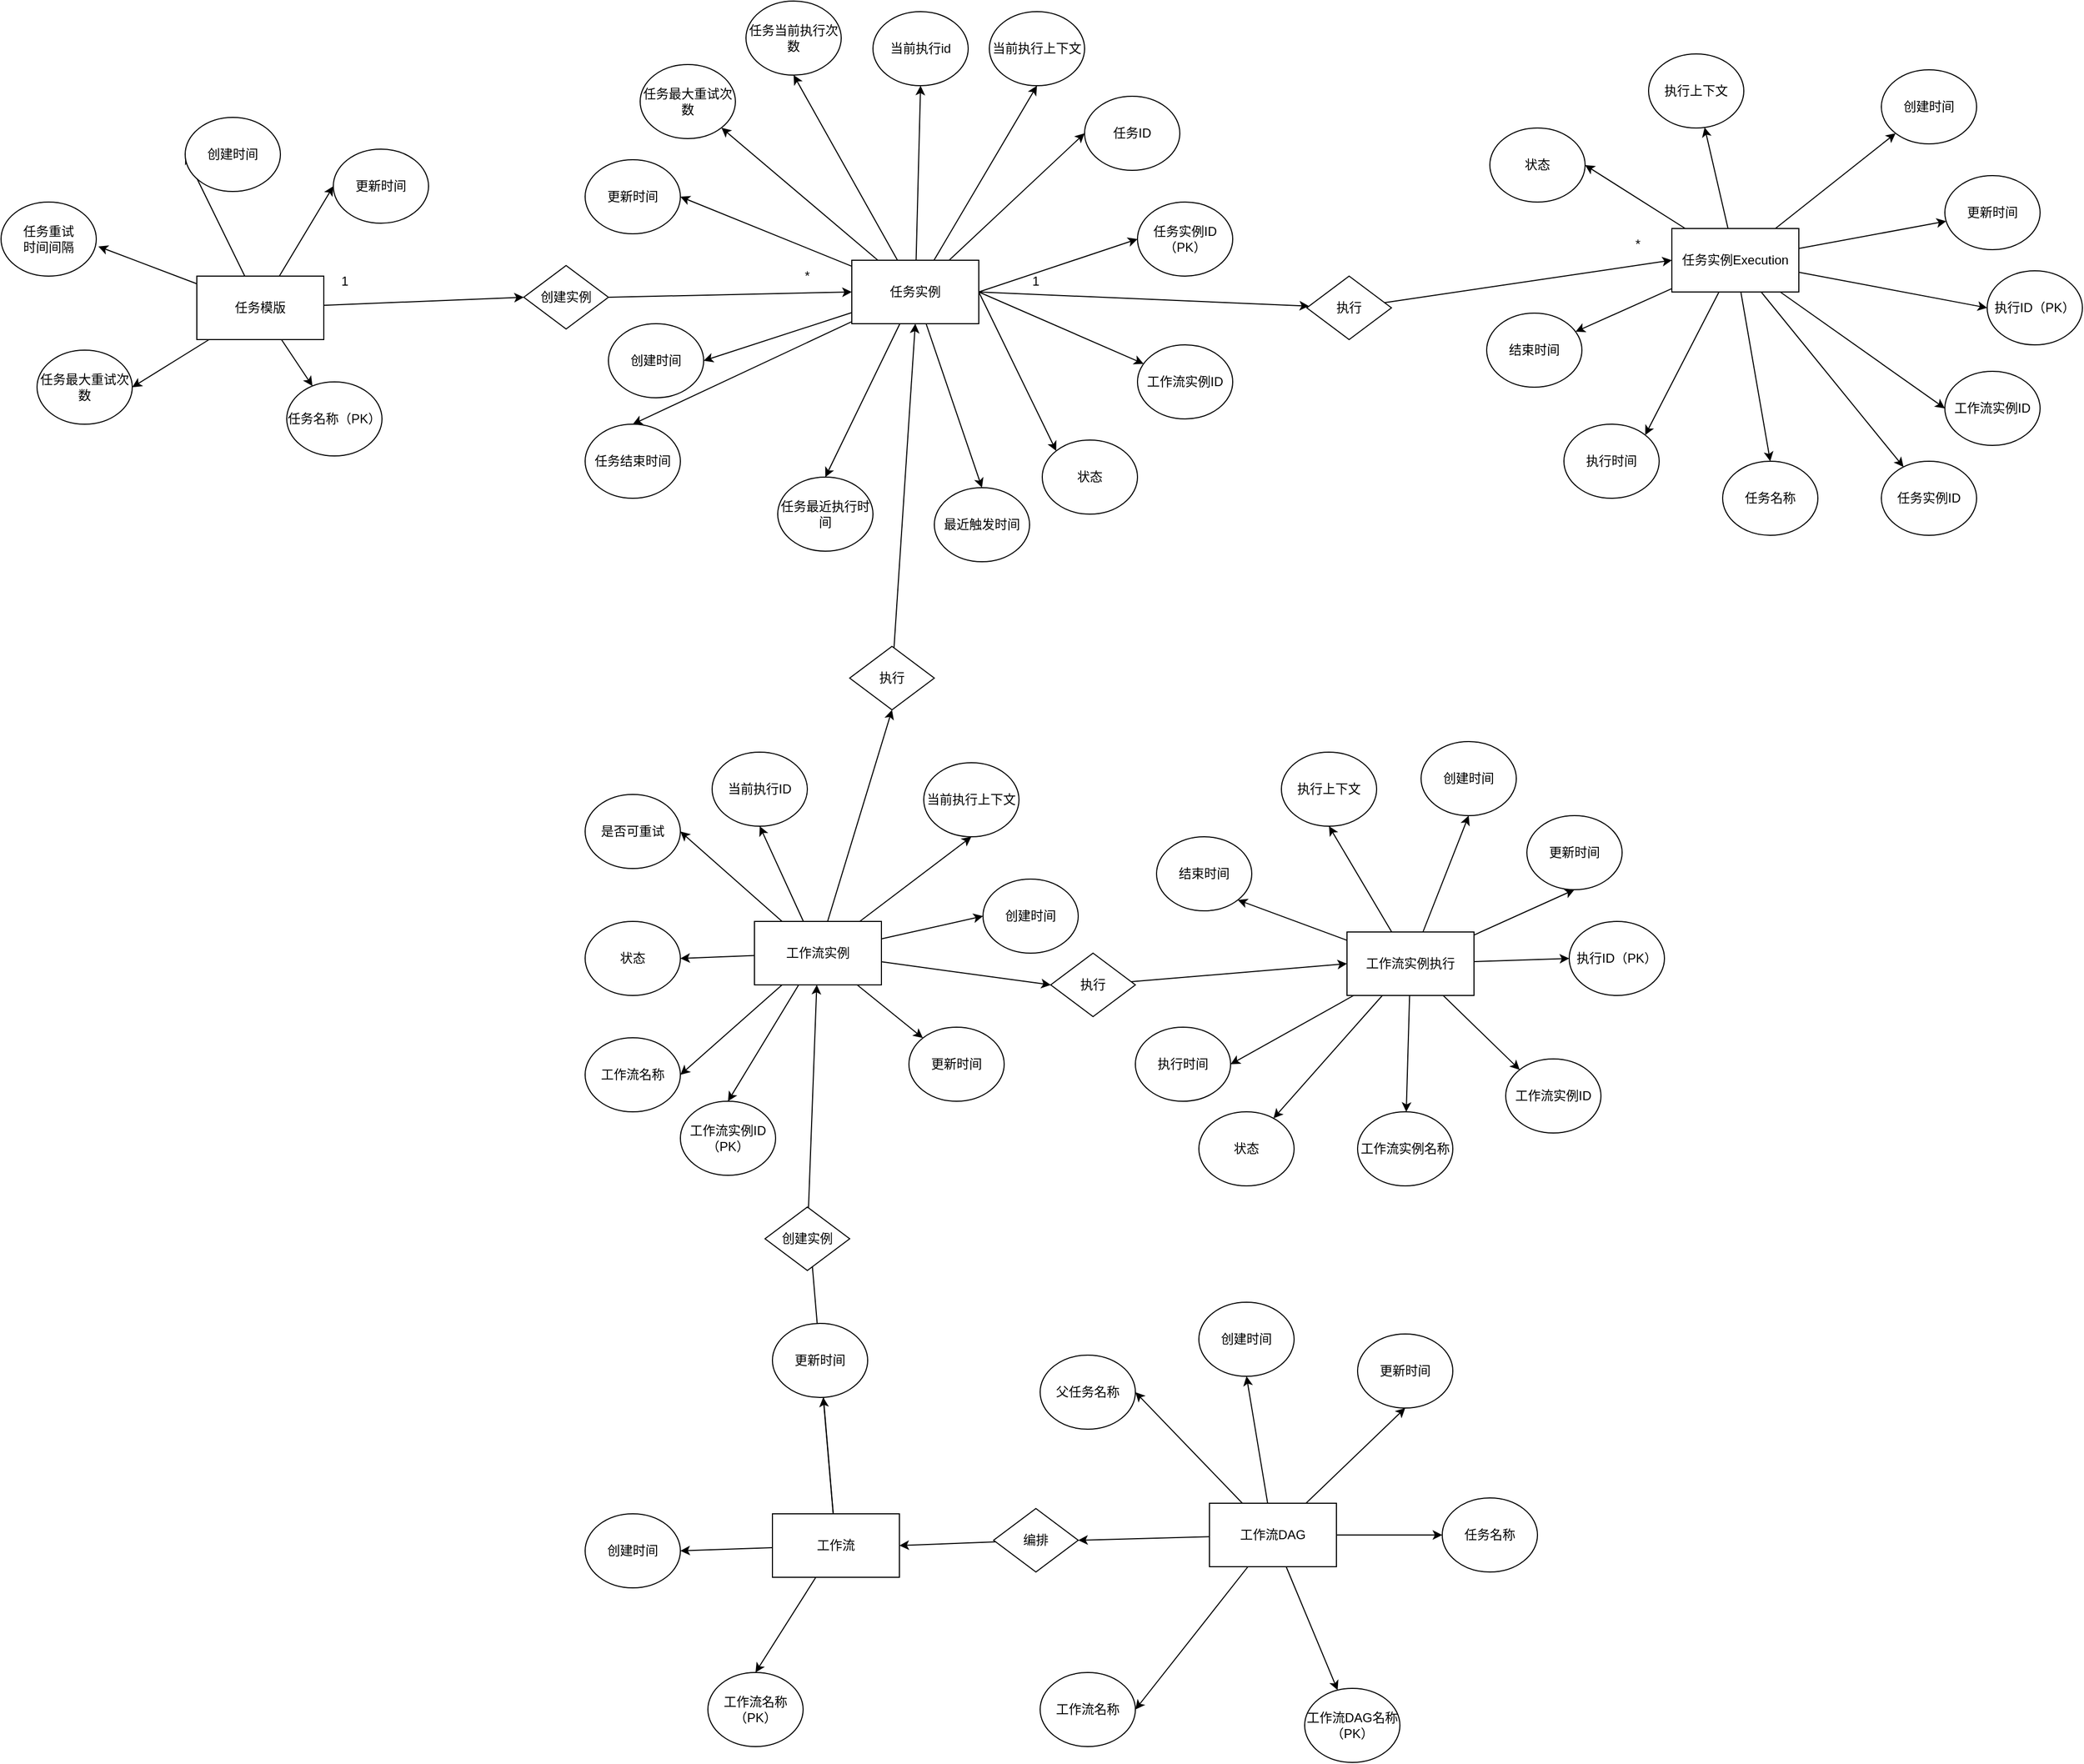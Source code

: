 <mxfile version="22.1.18" type="github">
  <diagram name="第 1 页" id="u92MrwEAKFm2taZTLTK-">
    <mxGraphModel dx="2232" dy="1882" grid="1" gridSize="10" guides="1" tooltips="1" connect="1" arrows="1" fold="1" page="1" pageScale="1" pageWidth="827" pageHeight="1169" math="0" shadow="0">
      <root>
        <mxCell id="0" />
        <mxCell id="1" parent="0" />
        <mxCell id="BF8SNdvl5e7O7KOmZN9e-4" style="rounded=0;orthogonalLoop=1;jettySize=auto;html=1;entryX=0;entryY=0.5;entryDx=0;entryDy=0;exitX=1;exitY=0.5;exitDx=0;exitDy=0;" parent="1" source="BF8SNdvl5e7O7KOmZN9e-8" target="BF8SNdvl5e7O7KOmZN9e-5" edge="1">
          <mxGeometry relative="1" as="geometry">
            <mxPoint x="350" y="170" as="targetPoint" />
            <mxPoint x="260" y="170" as="sourcePoint" />
          </mxGeometry>
        </mxCell>
        <mxCell id="BF8SNdvl5e7O7KOmZN9e-7" style="rounded=0;orthogonalLoop=1;jettySize=auto;html=1;entryX=0;entryY=0;entryDx=0;entryDy=0;exitX=1;exitY=0.5;exitDx=0;exitDy=0;" parent="1" source="BF8SNdvl5e7O7KOmZN9e-8" target="BF8SNdvl5e7O7KOmZN9e-6" edge="1">
          <mxGeometry relative="1" as="geometry">
            <mxPoint x="260" y="170" as="sourcePoint" />
          </mxGeometry>
        </mxCell>
        <mxCell id="BF8SNdvl5e7O7KOmZN9e-5" value="任务实例ID（PK）" style="ellipse;whiteSpace=wrap;html=1;" parent="1" vertex="1">
          <mxGeometry x="390" y="80" width="90" height="70" as="geometry" />
        </mxCell>
        <mxCell id="BF8SNdvl5e7O7KOmZN9e-6" value="状态" style="ellipse;whiteSpace=wrap;html=1;" parent="1" vertex="1">
          <mxGeometry x="300" y="305" width="90" height="70" as="geometry" />
        </mxCell>
        <mxCell id="BF8SNdvl5e7O7KOmZN9e-10" style="rounded=0;orthogonalLoop=1;jettySize=auto;html=1;entryX=0.5;entryY=0;entryDx=0;entryDy=0;" parent="1" source="BF8SNdvl5e7O7KOmZN9e-8" target="BF8SNdvl5e7O7KOmZN9e-9" edge="1">
          <mxGeometry relative="1" as="geometry" />
        </mxCell>
        <mxCell id="BF8SNdvl5e7O7KOmZN9e-12" style="rounded=0;orthogonalLoop=1;jettySize=auto;html=1;entryX=0.5;entryY=0;entryDx=0;entryDy=0;" parent="1" source="BF8SNdvl5e7O7KOmZN9e-8" target="BF8SNdvl5e7O7KOmZN9e-11" edge="1">
          <mxGeometry relative="1" as="geometry" />
        </mxCell>
        <mxCell id="BF8SNdvl5e7O7KOmZN9e-19" style="rounded=0;orthogonalLoop=1;jettySize=auto;html=1;entryX=1;entryY=0.5;entryDx=0;entryDy=0;" parent="1" source="BF8SNdvl5e7O7KOmZN9e-8" target="BF8SNdvl5e7O7KOmZN9e-13" edge="1">
          <mxGeometry relative="1" as="geometry" />
        </mxCell>
        <mxCell id="BF8SNdvl5e7O7KOmZN9e-20" style="rounded=0;orthogonalLoop=1;jettySize=auto;html=1;entryX=1;entryY=0.5;entryDx=0;entryDy=0;" parent="1" source="BF8SNdvl5e7O7KOmZN9e-8" target="BF8SNdvl5e7O7KOmZN9e-14" edge="1">
          <mxGeometry relative="1" as="geometry" />
        </mxCell>
        <mxCell id="BF8SNdvl5e7O7KOmZN9e-48" style="rounded=0;orthogonalLoop=1;jettySize=auto;html=1;entryX=0;entryY=0.5;entryDx=0;entryDy=0;" parent="1" source="BF8SNdvl5e7O7KOmZN9e-8" target="BF8SNdvl5e7O7KOmZN9e-47" edge="1">
          <mxGeometry relative="1" as="geometry" />
        </mxCell>
        <mxCell id="BF8SNdvl5e7O7KOmZN9e-64" style="rounded=0;orthogonalLoop=1;jettySize=auto;html=1;exitX=1;exitY=0.5;exitDx=0;exitDy=0;" parent="1" source="BF8SNdvl5e7O7KOmZN9e-8" target="BF8SNdvl5e7O7KOmZN9e-63" edge="1">
          <mxGeometry relative="1" as="geometry" />
        </mxCell>
        <mxCell id="BF8SNdvl5e7O7KOmZN9e-78" style="rounded=0;orthogonalLoop=1;jettySize=auto;html=1;entryX=0.5;entryY=1;entryDx=0;entryDy=0;" edge="1" parent="1" source="BF8SNdvl5e7O7KOmZN9e-8" target="BF8SNdvl5e7O7KOmZN9e-76">
          <mxGeometry relative="1" as="geometry" />
        </mxCell>
        <mxCell id="BF8SNdvl5e7O7KOmZN9e-83" style="rounded=0;orthogonalLoop=1;jettySize=auto;html=1;entryX=1;entryY=1;entryDx=0;entryDy=0;" edge="1" parent="1" source="BF8SNdvl5e7O7KOmZN9e-8" target="BF8SNdvl5e7O7KOmZN9e-80">
          <mxGeometry relative="1" as="geometry" />
        </mxCell>
        <mxCell id="8EcwPYy6TK1mYzknZgef-4" style="rounded=0;orthogonalLoop=1;jettySize=auto;html=1;exitX=1;exitY=0.5;exitDx=0;exitDy=0;" edge="1" parent="1" source="BF8SNdvl5e7O7KOmZN9e-8" target="8EcwPYy6TK1mYzknZgef-3">
          <mxGeometry relative="1" as="geometry" />
        </mxCell>
        <mxCell id="8EcwPYy6TK1mYzknZgef-9" style="rounded=0;orthogonalLoop=1;jettySize=auto;html=1;entryX=0.5;entryY=1;entryDx=0;entryDy=0;" edge="1" parent="1" source="BF8SNdvl5e7O7KOmZN9e-8" target="8EcwPYy6TK1mYzknZgef-7">
          <mxGeometry relative="1" as="geometry" />
        </mxCell>
        <mxCell id="8EcwPYy6TK1mYzknZgef-10" style="rounded=0;orthogonalLoop=1;jettySize=auto;html=1;entryX=0.5;entryY=1;entryDx=0;entryDy=0;" edge="1" parent="1" source="BF8SNdvl5e7O7KOmZN9e-8" target="8EcwPYy6TK1mYzknZgef-8">
          <mxGeometry relative="1" as="geometry" />
        </mxCell>
        <mxCell id="8EcwPYy6TK1mYzknZgef-13" style="rounded=0;orthogonalLoop=1;jettySize=auto;html=1;entryX=0.5;entryY=0;entryDx=0;entryDy=0;" edge="1" parent="1" source="BF8SNdvl5e7O7KOmZN9e-8" target="8EcwPYy6TK1mYzknZgef-12">
          <mxGeometry relative="1" as="geometry" />
        </mxCell>
        <mxCell id="BF8SNdvl5e7O7KOmZN9e-8" value="任务实例" style="rounded=0;whiteSpace=wrap;html=1;" parent="1" vertex="1">
          <mxGeometry x="120" y="135" width="120" height="60" as="geometry" />
        </mxCell>
        <mxCell id="BF8SNdvl5e7O7KOmZN9e-9" value="最近触发时间" style="ellipse;whiteSpace=wrap;html=1;" parent="1" vertex="1">
          <mxGeometry x="198" y="350" width="90" height="70" as="geometry" />
        </mxCell>
        <mxCell id="BF8SNdvl5e7O7KOmZN9e-11" value="任务结束时间" style="ellipse;whiteSpace=wrap;html=1;" parent="1" vertex="1">
          <mxGeometry x="-132" y="290" width="90" height="70" as="geometry" />
        </mxCell>
        <mxCell id="BF8SNdvl5e7O7KOmZN9e-13" value="创建时间" style="ellipse;whiteSpace=wrap;html=1;" parent="1" vertex="1">
          <mxGeometry x="-110" y="195" width="90" height="70" as="geometry" />
        </mxCell>
        <mxCell id="BF8SNdvl5e7O7KOmZN9e-14" value="更新时间" style="ellipse;whiteSpace=wrap;html=1;" parent="1" vertex="1">
          <mxGeometry x="-132" y="40" width="90" height="70" as="geometry" />
        </mxCell>
        <mxCell id="BF8SNdvl5e7O7KOmZN9e-35" style="rounded=0;orthogonalLoop=1;jettySize=auto;html=1;" parent="1" source="BF8SNdvl5e7O7KOmZN9e-25" target="BF8SNdvl5e7O7KOmZN9e-28" edge="1">
          <mxGeometry relative="1" as="geometry" />
        </mxCell>
        <mxCell id="BF8SNdvl5e7O7KOmZN9e-36" style="rounded=0;orthogonalLoop=1;jettySize=auto;html=1;entryX=0;entryY=0.5;entryDx=0;entryDy=0;" parent="1" source="BF8SNdvl5e7O7KOmZN9e-25" target="BF8SNdvl5e7O7KOmZN9e-27" edge="1">
          <mxGeometry relative="1" as="geometry" />
        </mxCell>
        <mxCell id="BF8SNdvl5e7O7KOmZN9e-37" style="rounded=0;orthogonalLoop=1;jettySize=auto;html=1;entryX=0;entryY=0.5;entryDx=0;entryDy=0;" parent="1" source="BF8SNdvl5e7O7KOmZN9e-25" target="BF8SNdvl5e7O7KOmZN9e-26" edge="1">
          <mxGeometry relative="1" as="geometry" />
        </mxCell>
        <mxCell id="BF8SNdvl5e7O7KOmZN9e-61" style="rounded=0;orthogonalLoop=1;jettySize=auto;html=1;entryX=0;entryY=0.5;entryDx=0;entryDy=0;" parent="1" source="BF8SNdvl5e7O7KOmZN9e-25" target="BF8SNdvl5e7O7KOmZN9e-60" edge="1">
          <mxGeometry relative="1" as="geometry" />
        </mxCell>
        <mxCell id="BF8SNdvl5e7O7KOmZN9e-79" style="rounded=0;orthogonalLoop=1;jettySize=auto;html=1;entryX=1;entryY=0.5;entryDx=0;entryDy=0;" edge="1" parent="1" source="BF8SNdvl5e7O7KOmZN9e-25" target="BF8SNdvl5e7O7KOmZN9e-74">
          <mxGeometry relative="1" as="geometry" />
        </mxCell>
        <mxCell id="BF8SNdvl5e7O7KOmZN9e-25" value="任务模版" style="rounded=0;whiteSpace=wrap;html=1;" parent="1" vertex="1">
          <mxGeometry x="-499" y="150" width="120" height="60" as="geometry" />
        </mxCell>
        <mxCell id="BF8SNdvl5e7O7KOmZN9e-26" value="创建时间" style="ellipse;whiteSpace=wrap;html=1;" parent="1" vertex="1">
          <mxGeometry x="-510" width="90" height="70" as="geometry" />
        </mxCell>
        <mxCell id="BF8SNdvl5e7O7KOmZN9e-27" value="更新时间" style="ellipse;whiteSpace=wrap;html=1;" parent="1" vertex="1">
          <mxGeometry x="-370" y="30" width="90" height="70" as="geometry" />
        </mxCell>
        <mxCell id="BF8SNdvl5e7O7KOmZN9e-28" value="任务名称（PK）" style="ellipse;whiteSpace=wrap;html=1;" parent="1" vertex="1">
          <mxGeometry x="-414" y="250" width="90" height="70" as="geometry" />
        </mxCell>
        <mxCell id="BF8SNdvl5e7O7KOmZN9e-30" value="任务重试&lt;br&gt;时间间隔" style="ellipse;whiteSpace=wrap;html=1;" parent="1" vertex="1">
          <mxGeometry x="-684" y="80" width="90" height="70" as="geometry" />
        </mxCell>
        <mxCell id="BF8SNdvl5e7O7KOmZN9e-33" style="rounded=0;orthogonalLoop=1;jettySize=auto;html=1;entryX=1.022;entryY=0.6;entryDx=0;entryDy=0;entryPerimeter=0;" parent="1" source="BF8SNdvl5e7O7KOmZN9e-25" target="BF8SNdvl5e7O7KOmZN9e-30" edge="1">
          <mxGeometry relative="1" as="geometry" />
        </mxCell>
        <mxCell id="BF8SNdvl5e7O7KOmZN9e-47" value="任务ID" style="ellipse;whiteSpace=wrap;html=1;" parent="1" vertex="1">
          <mxGeometry x="340" y="-20" width="90" height="70" as="geometry" />
        </mxCell>
        <mxCell id="BF8SNdvl5e7O7KOmZN9e-62" style="rounded=0;orthogonalLoop=1;jettySize=auto;html=1;entryX=0;entryY=0.5;entryDx=0;entryDy=0;exitX=1;exitY=0.5;exitDx=0;exitDy=0;" parent="1" source="BF8SNdvl5e7O7KOmZN9e-60" target="BF8SNdvl5e7O7KOmZN9e-8" edge="1">
          <mxGeometry relative="1" as="geometry" />
        </mxCell>
        <mxCell id="BF8SNdvl5e7O7KOmZN9e-60" value="创建实例" style="rhombus;whiteSpace=wrap;html=1;" parent="1" vertex="1">
          <mxGeometry x="-190" y="140" width="80" height="60" as="geometry" />
        </mxCell>
        <mxCell id="BF8SNdvl5e7O7KOmZN9e-63" value="执行" style="rhombus;whiteSpace=wrap;html=1;" parent="1" vertex="1">
          <mxGeometry x="550" y="150" width="80" height="60" as="geometry" />
        </mxCell>
        <mxCell id="BF8SNdvl5e7O7KOmZN9e-74" value="任务最大重试次数" style="ellipse;whiteSpace=wrap;html=1;" vertex="1" parent="1">
          <mxGeometry x="-650" y="220" width="90" height="70" as="geometry" />
        </mxCell>
        <mxCell id="BF8SNdvl5e7O7KOmZN9e-76" value="任务当前执行次数" style="ellipse;whiteSpace=wrap;html=1;" vertex="1" parent="1">
          <mxGeometry x="20" y="-110" width="90" height="70" as="geometry" />
        </mxCell>
        <mxCell id="BF8SNdvl5e7O7KOmZN9e-80" value="任务最大重试次数" style="ellipse;whiteSpace=wrap;html=1;" vertex="1" parent="1">
          <mxGeometry x="-80" y="-50" width="90" height="70" as="geometry" />
        </mxCell>
        <mxCell id="8EcwPYy6TK1mYzknZgef-3" value="工作流实例ID" style="ellipse;whiteSpace=wrap;html=1;" vertex="1" parent="1">
          <mxGeometry x="390" y="215" width="90" height="70" as="geometry" />
        </mxCell>
        <mxCell id="8EcwPYy6TK1mYzknZgef-7" value="当前执行id" style="ellipse;whiteSpace=wrap;html=1;" vertex="1" parent="1">
          <mxGeometry x="140" y="-100" width="90" height="70" as="geometry" />
        </mxCell>
        <mxCell id="8EcwPYy6TK1mYzknZgef-8" value="当前执行上下文" style="ellipse;whiteSpace=wrap;html=1;" vertex="1" parent="1">
          <mxGeometry x="250" y="-100" width="90" height="70" as="geometry" />
        </mxCell>
        <mxCell id="8EcwPYy6TK1mYzknZgef-12" value="任务最近执行时间" style="ellipse;whiteSpace=wrap;html=1;" vertex="1" parent="1">
          <mxGeometry x="50" y="340" width="90" height="70" as="geometry" />
        </mxCell>
        <mxCell id="8EcwPYy6TK1mYzknZgef-14" value="" style="group" vertex="1" connectable="0" parent="1">
          <mxGeometry x="720" y="-60" width="563" height="455" as="geometry" />
        </mxCell>
        <mxCell id="BF8SNdvl5e7O7KOmZN9e-72" value="执行时间" style="ellipse;whiteSpace=wrap;html=1;" vertex="1" parent="8EcwPYy6TK1mYzknZgef-14">
          <mxGeometry x="73" y="350" width="90" height="70" as="geometry" />
        </mxCell>
        <mxCell id="BF8SNdvl5e7O7KOmZN9e-38" value="任务实例Execution" style="rounded=0;whiteSpace=wrap;html=1;container=0;" parent="8EcwPYy6TK1mYzknZgef-14" vertex="1">
          <mxGeometry x="175" y="165" width="120" height="60" as="geometry" />
        </mxCell>
        <mxCell id="BF8SNdvl5e7O7KOmZN9e-40" value="创建时间" style="ellipse;whiteSpace=wrap;html=1;container=0;" parent="8EcwPYy6TK1mYzknZgef-14" vertex="1">
          <mxGeometry x="373" y="15" width="90" height="70" as="geometry" />
        </mxCell>
        <mxCell id="BF8SNdvl5e7O7KOmZN9e-52" style="rounded=0;orthogonalLoop=1;jettySize=auto;html=1;" parent="8EcwPYy6TK1mYzknZgef-14" source="BF8SNdvl5e7O7KOmZN9e-38" target="BF8SNdvl5e7O7KOmZN9e-40" edge="1">
          <mxGeometry relative="1" as="geometry" />
        </mxCell>
        <mxCell id="BF8SNdvl5e7O7KOmZN9e-41" value="更新时间" style="ellipse;whiteSpace=wrap;html=1;container=0;" parent="8EcwPYy6TK1mYzknZgef-14" vertex="1">
          <mxGeometry x="433" y="115" width="90" height="70" as="geometry" />
        </mxCell>
        <mxCell id="BF8SNdvl5e7O7KOmZN9e-51" style="rounded=0;orthogonalLoop=1;jettySize=auto;html=1;" parent="8EcwPYy6TK1mYzknZgef-14" source="BF8SNdvl5e7O7KOmZN9e-38" target="BF8SNdvl5e7O7KOmZN9e-41" edge="1">
          <mxGeometry relative="1" as="geometry" />
        </mxCell>
        <mxCell id="BF8SNdvl5e7O7KOmZN9e-42" value="执行ID（PK）" style="ellipse;whiteSpace=wrap;html=1;container=0;" parent="8EcwPYy6TK1mYzknZgef-14" vertex="1">
          <mxGeometry x="473" y="205" width="90" height="70" as="geometry" />
        </mxCell>
        <mxCell id="BF8SNdvl5e7O7KOmZN9e-59" style="rounded=0;orthogonalLoop=1;jettySize=auto;html=1;entryX=0;entryY=0.5;entryDx=0;entryDy=0;" parent="8EcwPYy6TK1mYzknZgef-14" source="BF8SNdvl5e7O7KOmZN9e-38" target="BF8SNdvl5e7O7KOmZN9e-42" edge="1">
          <mxGeometry relative="1" as="geometry" />
        </mxCell>
        <mxCell id="BF8SNdvl5e7O7KOmZN9e-44" value="结束时间" style="ellipse;whiteSpace=wrap;html=1;container=0;" parent="8EcwPYy6TK1mYzknZgef-14" vertex="1">
          <mxGeometry y="245" width="90" height="70" as="geometry" />
        </mxCell>
        <mxCell id="BF8SNdvl5e7O7KOmZN9e-57" style="rounded=0;orthogonalLoop=1;jettySize=auto;html=1;" parent="8EcwPYy6TK1mYzknZgef-14" source="BF8SNdvl5e7O7KOmZN9e-38" target="BF8SNdvl5e7O7KOmZN9e-44" edge="1">
          <mxGeometry relative="1" as="geometry" />
        </mxCell>
        <mxCell id="BF8SNdvl5e7O7KOmZN9e-45" value="状态" style="ellipse;whiteSpace=wrap;html=1;container=0;" parent="8EcwPYy6TK1mYzknZgef-14" vertex="1">
          <mxGeometry x="3" y="70" width="90" height="70" as="geometry" />
        </mxCell>
        <mxCell id="BF8SNdvl5e7O7KOmZN9e-56" style="rounded=0;orthogonalLoop=1;jettySize=auto;html=1;entryX=1;entryY=0.5;entryDx=0;entryDy=0;" parent="8EcwPYy6TK1mYzknZgef-14" source="BF8SNdvl5e7O7KOmZN9e-38" target="BF8SNdvl5e7O7KOmZN9e-45" edge="1">
          <mxGeometry relative="1" as="geometry" />
        </mxCell>
        <mxCell id="BF8SNdvl5e7O7KOmZN9e-46" value="执行上下文" style="ellipse;whiteSpace=wrap;html=1;container=0;" parent="8EcwPYy6TK1mYzknZgef-14" vertex="1">
          <mxGeometry x="153" width="90" height="70" as="geometry" />
        </mxCell>
        <mxCell id="BF8SNdvl5e7O7KOmZN9e-55" style="rounded=0;orthogonalLoop=1;jettySize=auto;html=1;" parent="8EcwPYy6TK1mYzknZgef-14" source="BF8SNdvl5e7O7KOmZN9e-38" target="BF8SNdvl5e7O7KOmZN9e-46" edge="1">
          <mxGeometry relative="1" as="geometry" />
        </mxCell>
        <mxCell id="BF8SNdvl5e7O7KOmZN9e-49" value="任务名称" style="ellipse;whiteSpace=wrap;html=1;container=0;" parent="8EcwPYy6TK1mYzknZgef-14" vertex="1">
          <mxGeometry x="223" y="385" width="90" height="70" as="geometry" />
        </mxCell>
        <mxCell id="BF8SNdvl5e7O7KOmZN9e-53" style="rounded=0;orthogonalLoop=1;jettySize=auto;html=1;entryX=0.5;entryY=0;entryDx=0;entryDy=0;" parent="8EcwPYy6TK1mYzknZgef-14" source="BF8SNdvl5e7O7KOmZN9e-38" target="BF8SNdvl5e7O7KOmZN9e-49" edge="1">
          <mxGeometry relative="1" as="geometry" />
        </mxCell>
        <mxCell id="BF8SNdvl5e7O7KOmZN9e-50" value="任务实例ID" style="ellipse;whiteSpace=wrap;html=1;container=0;" parent="8EcwPYy6TK1mYzknZgef-14" vertex="1">
          <mxGeometry x="373" y="385" width="90" height="70" as="geometry" />
        </mxCell>
        <mxCell id="BF8SNdvl5e7O7KOmZN9e-54" style="rounded=0;orthogonalLoop=1;jettySize=auto;html=1;" parent="8EcwPYy6TK1mYzknZgef-14" source="BF8SNdvl5e7O7KOmZN9e-38" target="BF8SNdvl5e7O7KOmZN9e-50" edge="1">
          <mxGeometry relative="1" as="geometry" />
        </mxCell>
        <mxCell id="BF8SNdvl5e7O7KOmZN9e-65" style="rounded=0;orthogonalLoop=1;jettySize=auto;html=1;entryX=0;entryY=0.5;entryDx=0;entryDy=0;" parent="8EcwPYy6TK1mYzknZgef-14" source="BF8SNdvl5e7O7KOmZN9e-63" target="BF8SNdvl5e7O7KOmZN9e-38" edge="1">
          <mxGeometry relative="1" as="geometry" />
        </mxCell>
        <mxCell id="BF8SNdvl5e7O7KOmZN9e-73" style="rounded=0;orthogonalLoop=1;jettySize=auto;html=1;entryX=1;entryY=0;entryDx=0;entryDy=0;" edge="1" parent="8EcwPYy6TK1mYzknZgef-14" source="BF8SNdvl5e7O7KOmZN9e-38" target="BF8SNdvl5e7O7KOmZN9e-72">
          <mxGeometry relative="1" as="geometry" />
        </mxCell>
        <mxCell id="8EcwPYy6TK1mYzknZgef-5" value="工作流实例ID" style="ellipse;whiteSpace=wrap;html=1;" vertex="1" parent="8EcwPYy6TK1mYzknZgef-14">
          <mxGeometry x="433" y="300" width="90" height="70" as="geometry" />
        </mxCell>
        <mxCell id="8EcwPYy6TK1mYzknZgef-6" style="rounded=0;orthogonalLoop=1;jettySize=auto;html=1;entryX=0;entryY=0.5;entryDx=0;entryDy=0;" edge="1" parent="8EcwPYy6TK1mYzknZgef-14" source="BF8SNdvl5e7O7KOmZN9e-38" target="8EcwPYy6TK1mYzknZgef-5">
          <mxGeometry relative="1" as="geometry" />
        </mxCell>
        <mxCell id="8EcwPYy6TK1mYzknZgef-94" value="*" style="text;html=1;strokeColor=none;fillColor=none;align=center;verticalAlign=middle;whiteSpace=wrap;rounded=0;" vertex="1" parent="8EcwPYy6TK1mYzknZgef-14">
          <mxGeometry x="123" y="165" width="40" height="30" as="geometry" />
        </mxCell>
        <mxCell id="8EcwPYy6TK1mYzknZgef-17" style="rounded=0;orthogonalLoop=1;jettySize=auto;html=1;entryX=0.5;entryY=0;entryDx=0;entryDy=0;" edge="1" parent="1" source="8EcwPYy6TK1mYzknZgef-15" target="8EcwPYy6TK1mYzknZgef-16">
          <mxGeometry relative="1" as="geometry" />
        </mxCell>
        <mxCell id="8EcwPYy6TK1mYzknZgef-20" style="rounded=0;orthogonalLoop=1;jettySize=auto;html=1;entryX=1;entryY=0.5;entryDx=0;entryDy=0;" edge="1" parent="1" source="8EcwPYy6TK1mYzknZgef-15" target="8EcwPYy6TK1mYzknZgef-18">
          <mxGeometry relative="1" as="geometry" />
        </mxCell>
        <mxCell id="8EcwPYy6TK1mYzknZgef-21" style="rounded=0;orthogonalLoop=1;jettySize=auto;html=1;" edge="1" parent="1" source="8EcwPYy6TK1mYzknZgef-15" target="8EcwPYy6TK1mYzknZgef-19">
          <mxGeometry relative="1" as="geometry" />
        </mxCell>
        <mxCell id="8EcwPYy6TK1mYzknZgef-57" style="rounded=0;orthogonalLoop=1;jettySize=auto;html=1;entryX=0.5;entryY=0;entryDx=0;entryDy=0;" edge="1" parent="1" source="8EcwPYy6TK1mYzknZgef-15" target="8EcwPYy6TK1mYzknZgef-58">
          <mxGeometry relative="1" as="geometry">
            <mxPoint x="138" y="1530" as="targetPoint" />
          </mxGeometry>
        </mxCell>
        <mxCell id="8EcwPYy6TK1mYzknZgef-15" value="工作流" style="rounded=0;whiteSpace=wrap;html=1;" vertex="1" parent="1">
          <mxGeometry x="45" y="1320" width="120" height="60" as="geometry" />
        </mxCell>
        <mxCell id="8EcwPYy6TK1mYzknZgef-16" value="工作流名称（PK）" style="ellipse;whiteSpace=wrap;html=1;" vertex="1" parent="1">
          <mxGeometry x="-16" y="1470" width="90" height="70" as="geometry" />
        </mxCell>
        <mxCell id="8EcwPYy6TK1mYzknZgef-18" value="创建时间" style="ellipse;whiteSpace=wrap;html=1;" vertex="1" parent="1">
          <mxGeometry x="-132" y="1320" width="90" height="70" as="geometry" />
        </mxCell>
        <mxCell id="8EcwPYy6TK1mYzknZgef-19" value="更新时间" style="ellipse;whiteSpace=wrap;html=1;" vertex="1" parent="1">
          <mxGeometry x="45" y="1140" width="90" height="70" as="geometry" />
        </mxCell>
        <mxCell id="8EcwPYy6TK1mYzknZgef-24" style="rounded=0;orthogonalLoop=1;jettySize=auto;html=1;" edge="1" parent="1" source="8EcwPYy6TK1mYzknZgef-22" target="8EcwPYy6TK1mYzknZgef-23">
          <mxGeometry relative="1" as="geometry" />
        </mxCell>
        <mxCell id="8EcwPYy6TK1mYzknZgef-28" style="rounded=0;orthogonalLoop=1;jettySize=auto;html=1;entryX=1;entryY=0.5;entryDx=0;entryDy=0;" edge="1" parent="1" source="8EcwPYy6TK1mYzknZgef-22" target="8EcwPYy6TK1mYzknZgef-27">
          <mxGeometry relative="1" as="geometry" />
        </mxCell>
        <mxCell id="8EcwPYy6TK1mYzknZgef-30" style="rounded=0;orthogonalLoop=1;jettySize=auto;html=1;entryX=1;entryY=0.5;entryDx=0;entryDy=0;" edge="1" parent="1" source="8EcwPYy6TK1mYzknZgef-22" target="8EcwPYy6TK1mYzknZgef-25">
          <mxGeometry relative="1" as="geometry" />
        </mxCell>
        <mxCell id="8EcwPYy6TK1mYzknZgef-34" style="rounded=0;orthogonalLoop=1;jettySize=auto;html=1;entryX=0.5;entryY=1;entryDx=0;entryDy=0;" edge="1" parent="1" source="8EcwPYy6TK1mYzknZgef-22" target="8EcwPYy6TK1mYzknZgef-32">
          <mxGeometry relative="1" as="geometry" />
        </mxCell>
        <mxCell id="8EcwPYy6TK1mYzknZgef-35" style="rounded=0;orthogonalLoop=1;jettySize=auto;html=1;entryX=0.5;entryY=1;entryDx=0;entryDy=0;" edge="1" parent="1" source="8EcwPYy6TK1mYzknZgef-22" target="8EcwPYy6TK1mYzknZgef-33">
          <mxGeometry relative="1" as="geometry" />
        </mxCell>
        <mxCell id="8EcwPYy6TK1mYzknZgef-36" style="rounded=0;orthogonalLoop=1;jettySize=auto;html=1;" edge="1" parent="1" source="8EcwPYy6TK1mYzknZgef-22" target="8EcwPYy6TK1mYzknZgef-26">
          <mxGeometry relative="1" as="geometry" />
        </mxCell>
        <mxCell id="8EcwPYy6TK1mYzknZgef-37" style="rounded=0;orthogonalLoop=1;jettySize=auto;html=1;entryX=1;entryY=0.5;entryDx=0;entryDy=0;" edge="1" parent="1" source="8EcwPYy6TK1mYzknZgef-22" target="8EcwPYy6TK1mYzknZgef-38">
          <mxGeometry relative="1" as="geometry">
            <mxPoint x="338" y="1340" as="targetPoint" />
          </mxGeometry>
        </mxCell>
        <mxCell id="8EcwPYy6TK1mYzknZgef-22" value="工作流DAG" style="rounded=0;whiteSpace=wrap;html=1;" vertex="1" parent="1">
          <mxGeometry x="458" y="1310" width="120" height="60" as="geometry" />
        </mxCell>
        <mxCell id="8EcwPYy6TK1mYzknZgef-23" value="工作流DAG名称（PK）" style="ellipse;whiteSpace=wrap;html=1;" vertex="1" parent="1">
          <mxGeometry x="548" y="1485" width="90" height="70" as="geometry" />
        </mxCell>
        <mxCell id="8EcwPYy6TK1mYzknZgef-25" value="工作流名称" style="ellipse;whiteSpace=wrap;html=1;" vertex="1" parent="1">
          <mxGeometry x="298" y="1470" width="90" height="70" as="geometry" />
        </mxCell>
        <mxCell id="8EcwPYy6TK1mYzknZgef-26" value="任务名称" style="ellipse;whiteSpace=wrap;html=1;" vertex="1" parent="1">
          <mxGeometry x="678" y="1305" width="90" height="70" as="geometry" />
        </mxCell>
        <mxCell id="8EcwPYy6TK1mYzknZgef-27" value="父任务名称" style="ellipse;whiteSpace=wrap;html=1;" vertex="1" parent="1">
          <mxGeometry x="298" y="1170" width="90" height="70" as="geometry" />
        </mxCell>
        <mxCell id="8EcwPYy6TK1mYzknZgef-32" value="创建时间" style="ellipse;whiteSpace=wrap;html=1;" vertex="1" parent="1">
          <mxGeometry x="448" y="1120" width="90" height="70" as="geometry" />
        </mxCell>
        <mxCell id="8EcwPYy6TK1mYzknZgef-33" value="更新时间" style="ellipse;whiteSpace=wrap;html=1;" vertex="1" parent="1">
          <mxGeometry x="598" y="1150" width="90" height="70" as="geometry" />
        </mxCell>
        <mxCell id="8EcwPYy6TK1mYzknZgef-39" style="rounded=0;orthogonalLoop=1;jettySize=auto;html=1;entryX=1;entryY=0.5;entryDx=0;entryDy=0;" edge="1" parent="1" source="8EcwPYy6TK1mYzknZgef-38" target="8EcwPYy6TK1mYzknZgef-15">
          <mxGeometry relative="1" as="geometry" />
        </mxCell>
        <mxCell id="8EcwPYy6TK1mYzknZgef-38" value="编排" style="rhombus;whiteSpace=wrap;html=1;" vertex="1" parent="1">
          <mxGeometry x="254" y="1315" width="80" height="60" as="geometry" />
        </mxCell>
        <mxCell id="8EcwPYy6TK1mYzknZgef-49" style="rounded=0;orthogonalLoop=1;jettySize=auto;html=1;entryX=0.5;entryY=1;entryDx=0;entryDy=0;" edge="1" parent="1" source="8EcwPYy6TK1mYzknZgef-40" target="8EcwPYy6TK1mYzknZgef-45">
          <mxGeometry relative="1" as="geometry" />
        </mxCell>
        <mxCell id="8EcwPYy6TK1mYzknZgef-50" style="rounded=0;orthogonalLoop=1;jettySize=auto;html=1;entryX=0.5;entryY=1;entryDx=0;entryDy=0;" edge="1" parent="1" source="8EcwPYy6TK1mYzknZgef-40" target="8EcwPYy6TK1mYzknZgef-46">
          <mxGeometry relative="1" as="geometry" />
        </mxCell>
        <mxCell id="8EcwPYy6TK1mYzknZgef-51" style="rounded=0;orthogonalLoop=1;jettySize=auto;html=1;entryX=0;entryY=0.5;entryDx=0;entryDy=0;" edge="1" parent="1" source="8EcwPYy6TK1mYzknZgef-40" target="8EcwPYy6TK1mYzknZgef-47">
          <mxGeometry relative="1" as="geometry" />
        </mxCell>
        <mxCell id="8EcwPYy6TK1mYzknZgef-52" style="rounded=0;orthogonalLoop=1;jettySize=auto;html=1;entryX=0;entryY=0;entryDx=0;entryDy=0;" edge="1" parent="1" source="8EcwPYy6TK1mYzknZgef-40" target="8EcwPYy6TK1mYzknZgef-48">
          <mxGeometry relative="1" as="geometry" />
        </mxCell>
        <mxCell id="8EcwPYy6TK1mYzknZgef-54" style="rounded=0;orthogonalLoop=1;jettySize=auto;html=1;entryX=1;entryY=0.5;entryDx=0;entryDy=0;" edge="1" parent="1" source="8EcwPYy6TK1mYzknZgef-40" target="8EcwPYy6TK1mYzknZgef-42">
          <mxGeometry relative="1" as="geometry" />
        </mxCell>
        <mxCell id="8EcwPYy6TK1mYzknZgef-55" style="rounded=0;orthogonalLoop=1;jettySize=auto;html=1;entryX=1;entryY=0.5;entryDx=0;entryDy=0;" edge="1" parent="1" source="8EcwPYy6TK1mYzknZgef-40" target="8EcwPYy6TK1mYzknZgef-43">
          <mxGeometry relative="1" as="geometry" />
        </mxCell>
        <mxCell id="8EcwPYy6TK1mYzknZgef-56" style="rounded=0;orthogonalLoop=1;jettySize=auto;html=1;entryX=1;entryY=0.5;entryDx=0;entryDy=0;" edge="1" parent="1" source="8EcwPYy6TK1mYzknZgef-40" target="8EcwPYy6TK1mYzknZgef-44">
          <mxGeometry relative="1" as="geometry" />
        </mxCell>
        <mxCell id="8EcwPYy6TK1mYzknZgef-80" style="rounded=0;orthogonalLoop=1;jettySize=auto;html=1;entryX=0;entryY=0.5;entryDx=0;entryDy=0;" edge="1" parent="1" source="8EcwPYy6TK1mYzknZgef-40" target="8EcwPYy6TK1mYzknZgef-81">
          <mxGeometry relative="1" as="geometry">
            <mxPoint x="308" y="820" as="targetPoint" />
          </mxGeometry>
        </mxCell>
        <mxCell id="8EcwPYy6TK1mYzknZgef-84" style="rounded=0;orthogonalLoop=1;jettySize=auto;html=1;entryX=0.5;entryY=0;entryDx=0;entryDy=0;" edge="1" parent="1" source="8EcwPYy6TK1mYzknZgef-40" target="8EcwPYy6TK1mYzknZgef-41">
          <mxGeometry relative="1" as="geometry" />
        </mxCell>
        <mxCell id="8EcwPYy6TK1mYzknZgef-87" style="rounded=0;orthogonalLoop=1;jettySize=auto;html=1;entryX=0.5;entryY=1;entryDx=0;entryDy=0;" edge="1" parent="1" source="8EcwPYy6TK1mYzknZgef-40" target="8EcwPYy6TK1mYzknZgef-86">
          <mxGeometry relative="1" as="geometry" />
        </mxCell>
        <mxCell id="8EcwPYy6TK1mYzknZgef-40" value="工作流实例" style="rounded=0;whiteSpace=wrap;html=1;" vertex="1" parent="1">
          <mxGeometry x="28" y="760" width="120" height="60" as="geometry" />
        </mxCell>
        <mxCell id="8EcwPYy6TK1mYzknZgef-41" value="工作流实例ID（PK）" style="ellipse;whiteSpace=wrap;html=1;" vertex="1" parent="1">
          <mxGeometry x="-42" y="930" width="90" height="70" as="geometry" />
        </mxCell>
        <mxCell id="8EcwPYy6TK1mYzknZgef-42" value="工作流名称" style="ellipse;whiteSpace=wrap;html=1;" vertex="1" parent="1">
          <mxGeometry x="-132" y="870" width="90" height="70" as="geometry" />
        </mxCell>
        <mxCell id="8EcwPYy6TK1mYzknZgef-43" value="状态" style="ellipse;whiteSpace=wrap;html=1;" vertex="1" parent="1">
          <mxGeometry x="-132" y="760" width="90" height="70" as="geometry" />
        </mxCell>
        <mxCell id="8EcwPYy6TK1mYzknZgef-44" value="是否可重试" style="ellipse;whiteSpace=wrap;html=1;" vertex="1" parent="1">
          <mxGeometry x="-132" y="640" width="90" height="70" as="geometry" />
        </mxCell>
        <mxCell id="8EcwPYy6TK1mYzknZgef-45" value="当前执行ID" style="ellipse;whiteSpace=wrap;html=1;" vertex="1" parent="1">
          <mxGeometry x="-12" y="600" width="90" height="70" as="geometry" />
        </mxCell>
        <mxCell id="8EcwPYy6TK1mYzknZgef-46" value="当前执行上下文" style="ellipse;whiteSpace=wrap;html=1;" vertex="1" parent="1">
          <mxGeometry x="188" y="610" width="90" height="70" as="geometry" />
        </mxCell>
        <mxCell id="8EcwPYy6TK1mYzknZgef-47" value="创建时间" style="ellipse;whiteSpace=wrap;html=1;" vertex="1" parent="1">
          <mxGeometry x="244" y="720" width="90" height="70" as="geometry" />
        </mxCell>
        <mxCell id="8EcwPYy6TK1mYzknZgef-48" value="更新时间" style="ellipse;whiteSpace=wrap;html=1;" vertex="1" parent="1">
          <mxGeometry x="174" y="860" width="90" height="70" as="geometry" />
        </mxCell>
        <mxCell id="8EcwPYy6TK1mYzknZgef-60" style="rounded=0;orthogonalLoop=1;jettySize=auto;html=1;" edge="1" parent="1" source="8EcwPYy6TK1mYzknZgef-58" target="8EcwPYy6TK1mYzknZgef-40">
          <mxGeometry relative="1" as="geometry" />
        </mxCell>
        <mxCell id="8EcwPYy6TK1mYzknZgef-58" value="创建实例" style="rhombus;whiteSpace=wrap;html=1;" vertex="1" parent="1">
          <mxGeometry x="38" y="1030" width="80" height="60" as="geometry" />
        </mxCell>
        <mxCell id="8EcwPYy6TK1mYzknZgef-71" style="rounded=0;orthogonalLoop=1;jettySize=auto;html=1;entryX=0;entryY=0.5;entryDx=0;entryDy=0;" edge="1" parent="1" source="8EcwPYy6TK1mYzknZgef-61" target="8EcwPYy6TK1mYzknZgef-62">
          <mxGeometry relative="1" as="geometry" />
        </mxCell>
        <mxCell id="8EcwPYy6TK1mYzknZgef-72" style="rounded=0;orthogonalLoop=1;jettySize=auto;html=1;entryX=0;entryY=0;entryDx=0;entryDy=0;" edge="1" parent="1" source="8EcwPYy6TK1mYzknZgef-61" target="8EcwPYy6TK1mYzknZgef-63">
          <mxGeometry relative="1" as="geometry" />
        </mxCell>
        <mxCell id="8EcwPYy6TK1mYzknZgef-73" style="rounded=0;orthogonalLoop=1;jettySize=auto;html=1;" edge="1" parent="1" source="8EcwPYy6TK1mYzknZgef-61" target="8EcwPYy6TK1mYzknZgef-64">
          <mxGeometry relative="1" as="geometry" />
        </mxCell>
        <mxCell id="8EcwPYy6TK1mYzknZgef-74" style="rounded=0;orthogonalLoop=1;jettySize=auto;html=1;" edge="1" parent="1" source="8EcwPYy6TK1mYzknZgef-61" target="8EcwPYy6TK1mYzknZgef-65">
          <mxGeometry relative="1" as="geometry" />
        </mxCell>
        <mxCell id="8EcwPYy6TK1mYzknZgef-75" style="rounded=0;orthogonalLoop=1;jettySize=auto;html=1;entryX=1;entryY=0.5;entryDx=0;entryDy=0;" edge="1" parent="1" source="8EcwPYy6TK1mYzknZgef-61" target="8EcwPYy6TK1mYzknZgef-66">
          <mxGeometry relative="1" as="geometry" />
        </mxCell>
        <mxCell id="8EcwPYy6TK1mYzknZgef-76" style="rounded=0;orthogonalLoop=1;jettySize=auto;html=1;entryX=1;entryY=1;entryDx=0;entryDy=0;" edge="1" parent="1" source="8EcwPYy6TK1mYzknZgef-61" target="8EcwPYy6TK1mYzknZgef-67">
          <mxGeometry relative="1" as="geometry" />
        </mxCell>
        <mxCell id="8EcwPYy6TK1mYzknZgef-77" style="rounded=0;orthogonalLoop=1;jettySize=auto;html=1;entryX=0.5;entryY=1;entryDx=0;entryDy=0;" edge="1" parent="1" source="8EcwPYy6TK1mYzknZgef-61" target="8EcwPYy6TK1mYzknZgef-68">
          <mxGeometry relative="1" as="geometry" />
        </mxCell>
        <mxCell id="8EcwPYy6TK1mYzknZgef-78" style="rounded=0;orthogonalLoop=1;jettySize=auto;html=1;entryX=0.5;entryY=1;entryDx=0;entryDy=0;" edge="1" parent="1" source="8EcwPYy6TK1mYzknZgef-61" target="8EcwPYy6TK1mYzknZgef-69">
          <mxGeometry relative="1" as="geometry" />
        </mxCell>
        <mxCell id="8EcwPYy6TK1mYzknZgef-79" style="rounded=0;orthogonalLoop=1;jettySize=auto;html=1;entryX=0.5;entryY=1;entryDx=0;entryDy=0;" edge="1" parent="1" source="8EcwPYy6TK1mYzknZgef-61" target="8EcwPYy6TK1mYzknZgef-70">
          <mxGeometry relative="1" as="geometry" />
        </mxCell>
        <mxCell id="8EcwPYy6TK1mYzknZgef-61" value="工作流实例执行" style="rounded=0;whiteSpace=wrap;html=1;" vertex="1" parent="1">
          <mxGeometry x="588" y="770" width="120" height="60" as="geometry" />
        </mxCell>
        <mxCell id="8EcwPYy6TK1mYzknZgef-62" value="执行ID（PK）" style="ellipse;whiteSpace=wrap;html=1;" vertex="1" parent="1">
          <mxGeometry x="798" y="760" width="90" height="70" as="geometry" />
        </mxCell>
        <mxCell id="8EcwPYy6TK1mYzknZgef-63" value="工作流实例ID" style="ellipse;whiteSpace=wrap;html=1;" vertex="1" parent="1">
          <mxGeometry x="738" y="890" width="90" height="70" as="geometry" />
        </mxCell>
        <mxCell id="8EcwPYy6TK1mYzknZgef-64" value="工作流实例名称" style="ellipse;whiteSpace=wrap;html=1;" vertex="1" parent="1">
          <mxGeometry x="598" y="940" width="90" height="70" as="geometry" />
        </mxCell>
        <mxCell id="8EcwPYy6TK1mYzknZgef-65" value="状态" style="ellipse;whiteSpace=wrap;html=1;" vertex="1" parent="1">
          <mxGeometry x="448" y="940" width="90" height="70" as="geometry" />
        </mxCell>
        <mxCell id="8EcwPYy6TK1mYzknZgef-66" value="执行时间" style="ellipse;whiteSpace=wrap;html=1;" vertex="1" parent="1">
          <mxGeometry x="388" y="860" width="90" height="70" as="geometry" />
        </mxCell>
        <mxCell id="8EcwPYy6TK1mYzknZgef-67" value="结束时间" style="ellipse;whiteSpace=wrap;html=1;" vertex="1" parent="1">
          <mxGeometry x="408" y="680" width="90" height="70" as="geometry" />
        </mxCell>
        <mxCell id="8EcwPYy6TK1mYzknZgef-68" value="执行上下文" style="ellipse;whiteSpace=wrap;html=1;" vertex="1" parent="1">
          <mxGeometry x="526" y="600" width="90" height="70" as="geometry" />
        </mxCell>
        <mxCell id="8EcwPYy6TK1mYzknZgef-69" value="创建时间" style="ellipse;whiteSpace=wrap;html=1;" vertex="1" parent="1">
          <mxGeometry x="658" y="590" width="90" height="70" as="geometry" />
        </mxCell>
        <mxCell id="8EcwPYy6TK1mYzknZgef-70" value="更新时间" style="ellipse;whiteSpace=wrap;html=1;" vertex="1" parent="1">
          <mxGeometry x="758" y="660" width="90" height="70" as="geometry" />
        </mxCell>
        <mxCell id="8EcwPYy6TK1mYzknZgef-83" style="rounded=0;orthogonalLoop=1;jettySize=auto;html=1;entryX=0;entryY=0.5;entryDx=0;entryDy=0;" edge="1" parent="1" source="8EcwPYy6TK1mYzknZgef-81" target="8EcwPYy6TK1mYzknZgef-61">
          <mxGeometry relative="1" as="geometry" />
        </mxCell>
        <mxCell id="8EcwPYy6TK1mYzknZgef-81" value="执行" style="rhombus;whiteSpace=wrap;html=1;" vertex="1" parent="1">
          <mxGeometry x="308" y="790" width="80" height="60" as="geometry" />
        </mxCell>
        <mxCell id="8EcwPYy6TK1mYzknZgef-88" style="rounded=0;orthogonalLoop=1;jettySize=auto;html=1;entryX=0.5;entryY=1;entryDx=0;entryDy=0;" edge="1" parent="1" source="8EcwPYy6TK1mYzknZgef-86" target="BF8SNdvl5e7O7KOmZN9e-8">
          <mxGeometry relative="1" as="geometry">
            <mxPoint x="140" y="560" as="targetPoint" />
          </mxGeometry>
        </mxCell>
        <mxCell id="8EcwPYy6TK1mYzknZgef-86" value="执行" style="rhombus;whiteSpace=wrap;html=1;" vertex="1" parent="1">
          <mxGeometry x="118" y="500" width="80" height="60" as="geometry" />
        </mxCell>
        <mxCell id="8EcwPYy6TK1mYzknZgef-91" value="1" style="text;html=1;strokeColor=none;fillColor=none;align=center;verticalAlign=middle;whiteSpace=wrap;rounded=0;" vertex="1" parent="1">
          <mxGeometry x="-379" y="140" width="40" height="30" as="geometry" />
        </mxCell>
        <mxCell id="8EcwPYy6TK1mYzknZgef-92" value="*" style="text;html=1;strokeColor=none;fillColor=none;align=center;verticalAlign=middle;whiteSpace=wrap;rounded=0;" vertex="1" parent="1">
          <mxGeometry x="58" y="135" width="40" height="30" as="geometry" />
        </mxCell>
        <mxCell id="8EcwPYy6TK1mYzknZgef-93" value="1" style="text;html=1;strokeColor=none;fillColor=none;align=center;verticalAlign=middle;whiteSpace=wrap;rounded=0;" vertex="1" parent="1">
          <mxGeometry x="274" y="140" width="40" height="30" as="geometry" />
        </mxCell>
      </root>
    </mxGraphModel>
  </diagram>
</mxfile>
